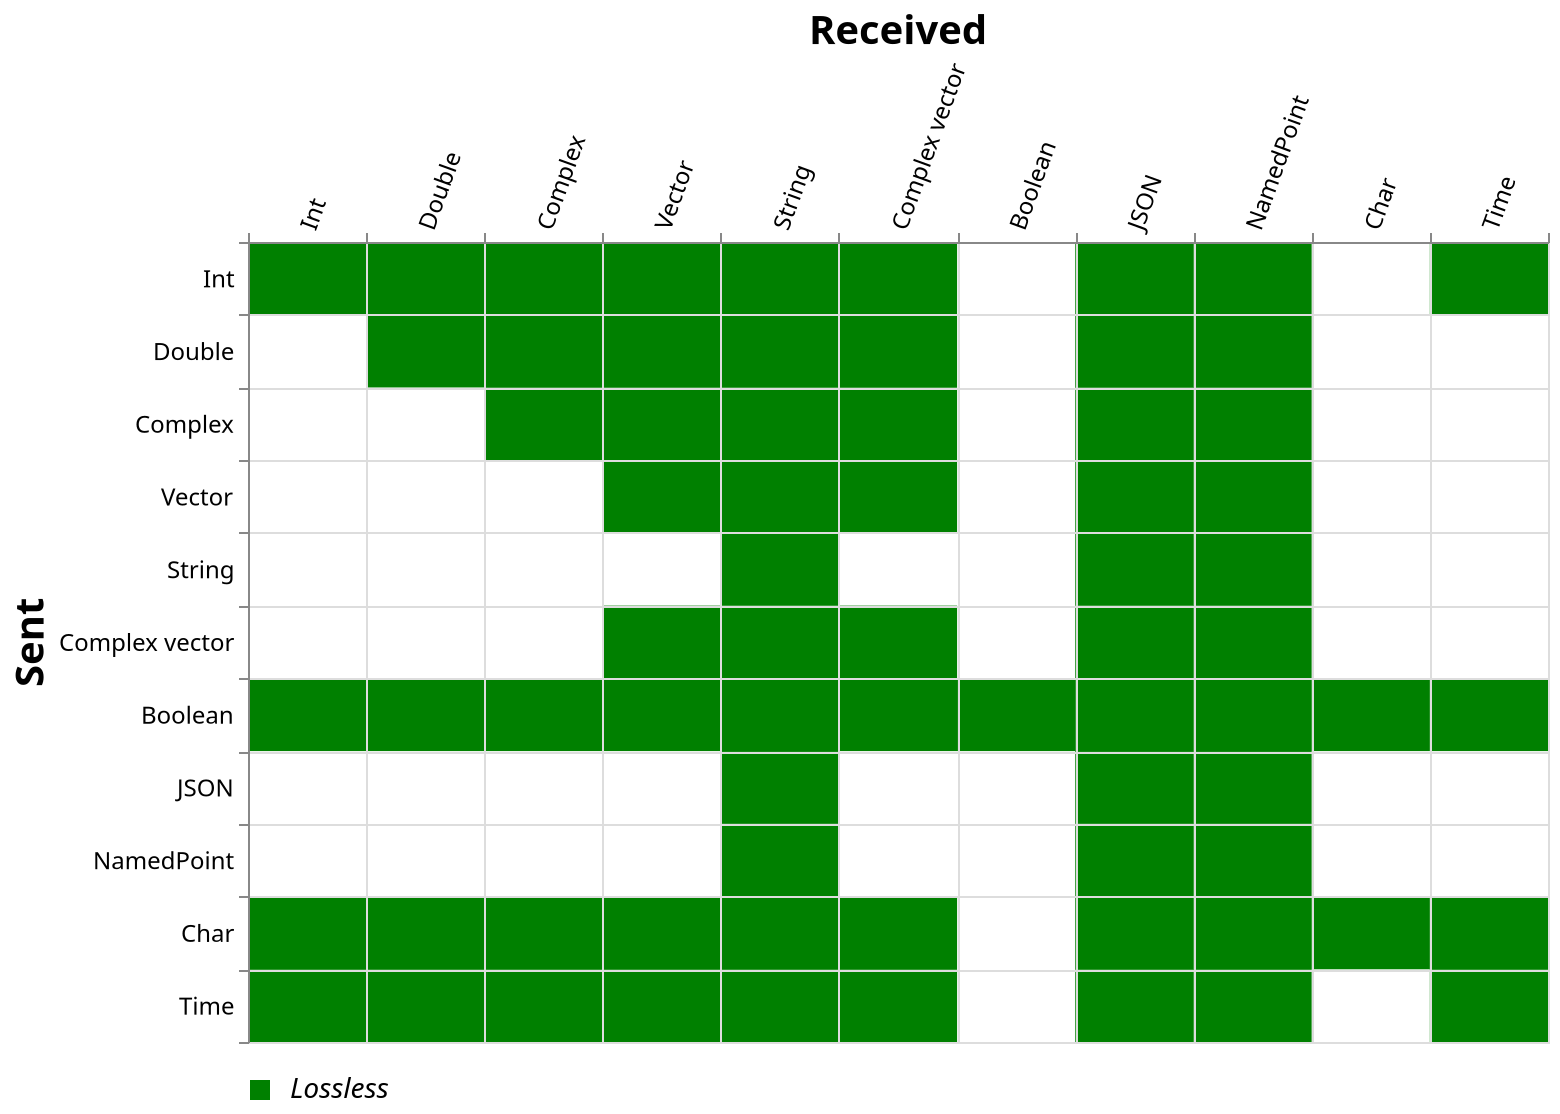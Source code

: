{
  "$schema": "https://vega.github.io/schema/vega-lite/v5.json",
  "data": {
    "values": [
      {
        "Sent": "Int",
        "Received": [
          "Int",
          "Double",
          "Complex",
          "Vector",
          "String",
          "Complex vector",
          "JSON",
          "NamedPoint",
          "Time"
        ]
      },
      {
        "Sent": "Double",
        "Received": [
          "Double",
          "Complex",
          "Vector",
          "String",
          "Complex vector",
          "JSON",
          "NamedPoint"
        ]
      },
      {
        "Sent": "Complex",
        "Received": [
          "Complex",
          "Vector",
          "String",
          "Complex vector",
          "JSON",
          "NamedPoint"
        ]
      },
      {
        "Sent": "Vector",
        "Received": ["Vector", "String", "Complex vector", "JSON", "NamedPoint"]
      },
      {"Sent": "String", "Received": ["String", "JSON", "NamedPoint"]},
      {
        "Sent": "Complex vector",
        "Received": ["Vector", "String", "Complex vector", "JSON", "NamedPoint"]
      },
      {
        "Sent": "Boolean",
        "Received": [
          "Int",
          "Double",
          "Complex",
          "Vector",
          "String",
          "Complex vector",
          "Boolean",
          "JSON",
          "NamedPoint",
          "Char",
          "Time"
        ]
      },
      {"Sent": "JSON", "Received": ["String", "JSON", "NamedPoint"]},
      {"Sent": "NamedPoint", "Received": ["String", "JSON", "NamedPoint"]},
      {
        "Sent": "Char",
        "Received": [
          "Int",
          "Double",
          "Complex",
          "Vector",
          "String",
          "Complex vector",
          "JSON",
          "NamedPoint",
          "Char",
          "Time"
        ]
      },
      {
        "Sent": "Time",
        "Received": [
          "Int",
          "Double",
          "Complex",
          "Vector",
          "String",
          "Complex vector",
          "JSON",
          "NamedPoint",
          "Time"
        ]
      }
    ]
  },
  "width": 650,
  "height": 400,
  "config": {
    "axis": {
      "grid": true,
      "tickBand": "extent",
      "labelFontSize": 12,
      "titleFontSize": 20
    }
  },
  "transform": [
    {"flatten": ["Received"]},
    {"calculate": "'green'", "as": "Lossless"}
  ],
  "mark": "rect",
  "encoding": {
    "y": {
      "field": "Sent",
      "type": "nominal",
      "sort": [
        "Int",
        "Double",
        "Complex",
        "Vector",
        "String",
        "Complex vector",
        "Boolean",
        "JSON",
        "NamedPoint",
        "Char",
        "Time"
      ]
    },
    "x": {
      "field": "Received",
      "type": "nominal",
      "axis": {"orient": "top", "labelAngle": 290},
      "sort": [
        "Int",
        "Double",
        "Complex",
        "Vector",
        "String",
        "Complex vector",
        "Boolean",
        "JSON",
        "NamedPoint",
        "Char",
        "Time"
      ]
    },
    "color": {
      "field": "Lossless",
      "type": "ordinal",
      "scale": {"range": {"field": "Lossless"}},
      "legend": {
        "title": "Lossless",
        "orient": "bottom",
        "titleOrient": "right",
        "titleFontSize": 14,
        "titleFontWeight": "normal",
        "titleFontStyle": "italic",
        "labelFontSize": 0
      }
    }
  }
}